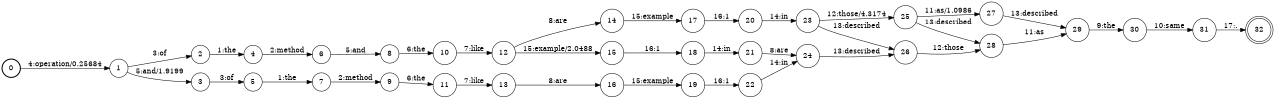 digraph FST {
rankdir = LR;
size = "8.5,11";
label = "";
center = 1;
orientation = Portrait;
ranksep = "0.4";
nodesep = "0.25";
0 [label = "0", shape = circle, style = bold, fontsize = 14]
	0 -> 1 [label = "4:operation/0.25684", fontsize = 14];
1 [label = "1", shape = circle, style = solid, fontsize = 14]
	1 -> 2 [label = "3:of", fontsize = 14];
	1 -> 3 [label = "5:and/1.9199", fontsize = 14];
2 [label = "2", shape = circle, style = solid, fontsize = 14]
	2 -> 4 [label = "1:the", fontsize = 14];
3 [label = "3", shape = circle, style = solid, fontsize = 14]
	3 -> 5 [label = "3:of", fontsize = 14];
4 [label = "4", shape = circle, style = solid, fontsize = 14]
	4 -> 6 [label = "2:method", fontsize = 14];
5 [label = "5", shape = circle, style = solid, fontsize = 14]
	5 -> 7 [label = "1:the", fontsize = 14];
6 [label = "6", shape = circle, style = solid, fontsize = 14]
	6 -> 8 [label = "5:and", fontsize = 14];
7 [label = "7", shape = circle, style = solid, fontsize = 14]
	7 -> 9 [label = "2:method", fontsize = 14];
8 [label = "8", shape = circle, style = solid, fontsize = 14]
	8 -> 10 [label = "6:the", fontsize = 14];
9 [label = "9", shape = circle, style = solid, fontsize = 14]
	9 -> 11 [label = "6:the", fontsize = 14];
10 [label = "10", shape = circle, style = solid, fontsize = 14]
	10 -> 12 [label = "7:like", fontsize = 14];
11 [label = "11", shape = circle, style = solid, fontsize = 14]
	11 -> 13 [label = "7:like", fontsize = 14];
12 [label = "12", shape = circle, style = solid, fontsize = 14]
	12 -> 14 [label = "8:are", fontsize = 14];
	12 -> 15 [label = "15:example/2.0488", fontsize = 14];
13 [label = "13", shape = circle, style = solid, fontsize = 14]
	13 -> 16 [label = "8:are", fontsize = 14];
14 [label = "14", shape = circle, style = solid, fontsize = 14]
	14 -> 17 [label = "15:example", fontsize = 14];
15 [label = "15", shape = circle, style = solid, fontsize = 14]
	15 -> 18 [label = "16:1", fontsize = 14];
16 [label = "16", shape = circle, style = solid, fontsize = 14]
	16 -> 19 [label = "15:example", fontsize = 14];
17 [label = "17", shape = circle, style = solid, fontsize = 14]
	17 -> 20 [label = "16:1", fontsize = 14];
18 [label = "18", shape = circle, style = solid, fontsize = 14]
	18 -> 21 [label = "14:in", fontsize = 14];
19 [label = "19", shape = circle, style = solid, fontsize = 14]
	19 -> 22 [label = "16:1", fontsize = 14];
20 [label = "20", shape = circle, style = solid, fontsize = 14]
	20 -> 23 [label = "14:in", fontsize = 14];
21 [label = "21", shape = circle, style = solid, fontsize = 14]
	21 -> 24 [label = "8:are", fontsize = 14];
22 [label = "22", shape = circle, style = solid, fontsize = 14]
	22 -> 24 [label = "14:in", fontsize = 14];
23 [label = "23", shape = circle, style = solid, fontsize = 14]
	23 -> 25 [label = "12:those/4.3174", fontsize = 14];
	23 -> 26 [label = "13:described", fontsize = 14];
24 [label = "24", shape = circle, style = solid, fontsize = 14]
	24 -> 26 [label = "13:described", fontsize = 14];
25 [label = "25", shape = circle, style = solid, fontsize = 14]
	25 -> 27 [label = "11:as/1.0986", fontsize = 14];
	25 -> 28 [label = "13:described", fontsize = 14];
26 [label = "26", shape = circle, style = solid, fontsize = 14]
	26 -> 28 [label = "12:those", fontsize = 14];
27 [label = "27", shape = circle, style = solid, fontsize = 14]
	27 -> 29 [label = "13:described", fontsize = 14];
28 [label = "28", shape = circle, style = solid, fontsize = 14]
	28 -> 29 [label = "11:as", fontsize = 14];
29 [label = "29", shape = circle, style = solid, fontsize = 14]
	29 -> 30 [label = "9:the", fontsize = 14];
30 [label = "30", shape = circle, style = solid, fontsize = 14]
	30 -> 31 [label = "10:same", fontsize = 14];
31 [label = "31", shape = circle, style = solid, fontsize = 14]
	31 -> 32 [label = "17:.", fontsize = 14];
32 [label = "32", shape = doublecircle, style = solid, fontsize = 14]
}
